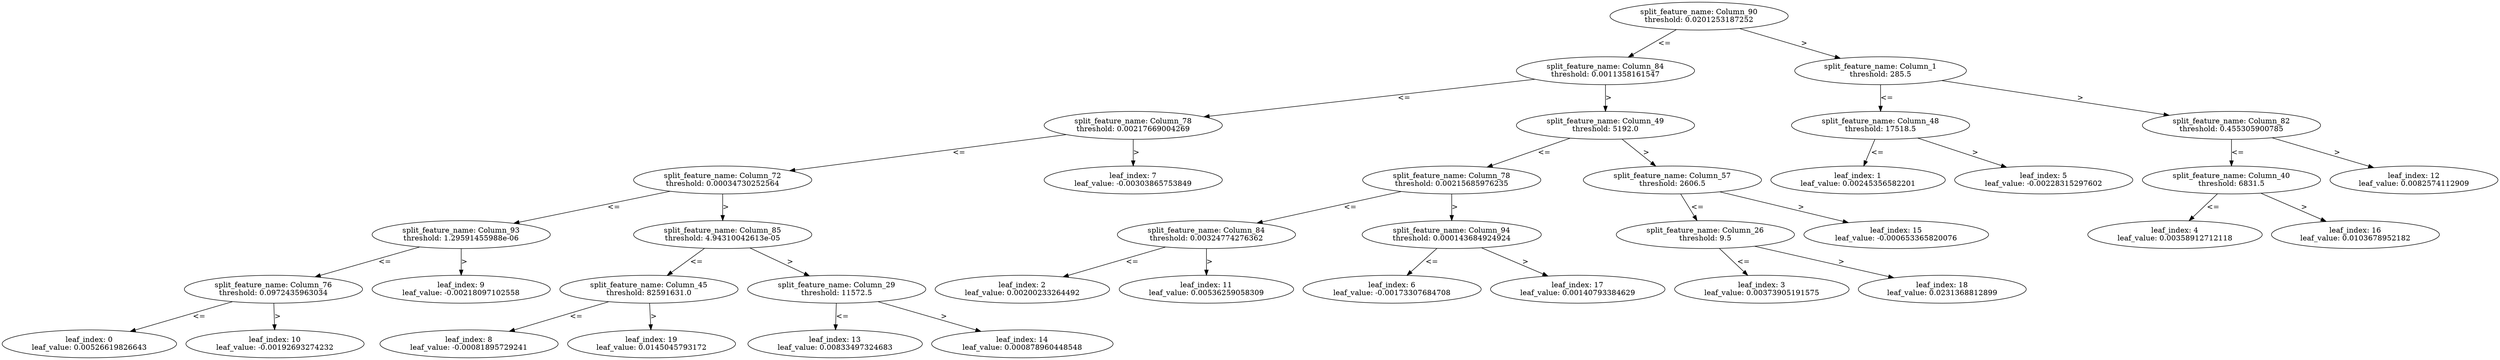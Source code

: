 digraph Tree54 {
	split0 [label="split_feature_name: Column_90\nthreshold: 0.0201253187252"]
	split1 [label="split_feature_name: Column_84\nthreshold: 0.0011358161547"]
	split6 [label="split_feature_name: Column_78\nthreshold: 0.00217669004269"]
	split7 [label="split_feature_name: Column_72\nthreshold: 0.00034730252564"]
	split8 [label="split_feature_name: Column_93\nthreshold: 1.29591455988e-06"]
	split9 [label="split_feature_name: Column_76\nthreshold: 0.0972435963034"]
	leaf0 [label="leaf_index: 0\nleaf_value: 0.00526619826643"]
	split9 -> leaf0 [label="<="]
	leaf10 [label="leaf_index: 10\nleaf_value: -0.00192693274232"]
	split9 -> leaf10 [label=">"]
	split8 -> split9 [label="<="]
	leaf9 [label="leaf_index: 9\nleaf_value: -0.00218097102558"]
	split8 -> leaf9 [label=">"]
	split7 -> split8 [label="<="]
	split12 [label="split_feature_name: Column_85\nthreshold: 4.94310042613e-05"]
	split18 [label="split_feature_name: Column_45\nthreshold: 82591631.0"]
	leaf8 [label="leaf_index: 8\nleaf_value: -0.00081895729241"]
	split18 -> leaf8 [label="<="]
	leaf19 [label="leaf_index: 19\nleaf_value: 0.0145045793172"]
	split18 -> leaf19 [label=">"]
	split12 -> split18 [label="<="]
	split13 [label="split_feature_name: Column_29\nthreshold: 11572.5"]
	leaf13 [label="leaf_index: 13\nleaf_value: 0.00833497324683"]
	split13 -> leaf13 [label="<="]
	leaf14 [label="leaf_index: 14\nleaf_value: 0.000878960448548"]
	split13 -> leaf14 [label=">"]
	split12 -> split13 [label=">"]
	split7 -> split12 [label=">"]
	split6 -> split7 [label="<="]
	leaf7 [label="leaf_index: 7\nleaf_value: -0.00303865753849"]
	split6 -> leaf7 [label=">"]
	split1 -> split6 [label="<="]
	split2 [label="split_feature_name: Column_49\nthreshold: 5192.0"]
	split5 [label="split_feature_name: Column_78\nthreshold: 0.00215685976235"]
	split10 [label="split_feature_name: Column_84\nthreshold: 0.00324774276362"]
	leaf2 [label="leaf_index: 2\nleaf_value: 0.00200233264492"]
	split10 -> leaf2 [label="<="]
	leaf11 [label="leaf_index: 11\nleaf_value: 0.00536259058309"]
	split10 -> leaf11 [label=">"]
	split5 -> split10 [label="<="]
	split16 [label="split_feature_name: Column_94\nthreshold: 0.000143684924924"]
	leaf6 [label="leaf_index: 6\nleaf_value: -0.00173307684708"]
	split16 -> leaf6 [label="<="]
	leaf17 [label="leaf_index: 17\nleaf_value: 0.00140793384629"]
	split16 -> leaf17 [label=">"]
	split5 -> split16 [label=">"]
	split2 -> split5 [label="<="]
	split14 [label="split_feature_name: Column_57\nthreshold: 2606.5"]
	split17 [label="split_feature_name: Column_26\nthreshold: 9.5"]
	leaf3 [label="leaf_index: 3\nleaf_value: 0.00373905191575"]
	split17 -> leaf3 [label="<="]
	leaf18 [label="leaf_index: 18\nleaf_value: 0.0231368812899"]
	split17 -> leaf18 [label=">"]
	split14 -> split17 [label="<="]
	leaf15 [label="leaf_index: 15\nleaf_value: -0.000653365820076"]
	split14 -> leaf15 [label=">"]
	split2 -> split14 [label=">"]
	split1 -> split2 [label=">"]
	split0 -> split1 [label="<="]
	split3 [label="split_feature_name: Column_1\nthreshold: 285.5"]
	split4 [label="split_feature_name: Column_48\nthreshold: 17518.5"]
	leaf1 [label="leaf_index: 1\nleaf_value: 0.00245356582201"]
	split4 -> leaf1 [label="<="]
	leaf5 [label="leaf_index: 5\nleaf_value: -0.00228315297602"]
	split4 -> leaf5 [label=">"]
	split3 -> split4 [label="<="]
	split11 [label="split_feature_name: Column_82\nthreshold: 0.455305900785"]
	split15 [label="split_feature_name: Column_40\nthreshold: 6831.5"]
	leaf4 [label="leaf_index: 4\nleaf_value: 0.00358912712118"]
	split15 -> leaf4 [label="<="]
	leaf16 [label="leaf_index: 16\nleaf_value: 0.0103678952182"]
	split15 -> leaf16 [label=">"]
	split11 -> split15 [label="<="]
	leaf12 [label="leaf_index: 12\nleaf_value: 0.0082574112909"]
	split11 -> leaf12 [label=">"]
	split3 -> split11 [label=">"]
	split0 -> split3 [label=">"]
}
